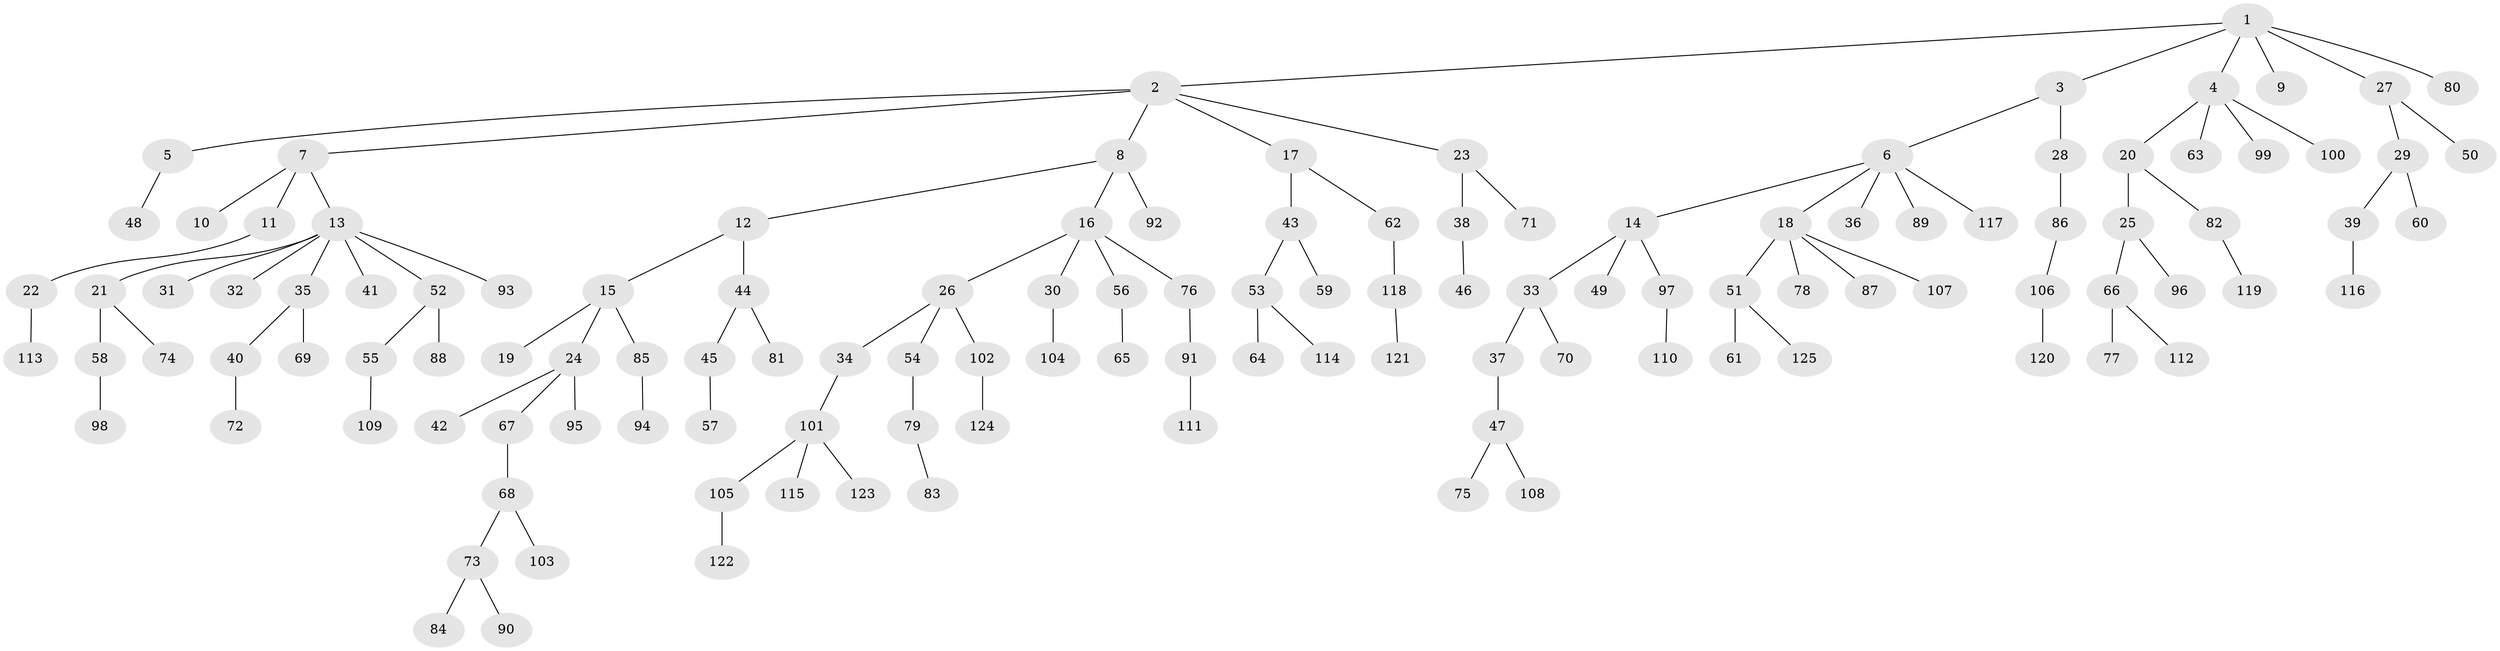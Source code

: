 // Generated by graph-tools (version 1.1) at 2025/50/03/09/25 03:50:18]
// undirected, 125 vertices, 124 edges
graph export_dot {
graph [start="1"]
  node [color=gray90,style=filled];
  1;
  2;
  3;
  4;
  5;
  6;
  7;
  8;
  9;
  10;
  11;
  12;
  13;
  14;
  15;
  16;
  17;
  18;
  19;
  20;
  21;
  22;
  23;
  24;
  25;
  26;
  27;
  28;
  29;
  30;
  31;
  32;
  33;
  34;
  35;
  36;
  37;
  38;
  39;
  40;
  41;
  42;
  43;
  44;
  45;
  46;
  47;
  48;
  49;
  50;
  51;
  52;
  53;
  54;
  55;
  56;
  57;
  58;
  59;
  60;
  61;
  62;
  63;
  64;
  65;
  66;
  67;
  68;
  69;
  70;
  71;
  72;
  73;
  74;
  75;
  76;
  77;
  78;
  79;
  80;
  81;
  82;
  83;
  84;
  85;
  86;
  87;
  88;
  89;
  90;
  91;
  92;
  93;
  94;
  95;
  96;
  97;
  98;
  99;
  100;
  101;
  102;
  103;
  104;
  105;
  106;
  107;
  108;
  109;
  110;
  111;
  112;
  113;
  114;
  115;
  116;
  117;
  118;
  119;
  120;
  121;
  122;
  123;
  124;
  125;
  1 -- 2;
  1 -- 3;
  1 -- 4;
  1 -- 9;
  1 -- 27;
  1 -- 80;
  2 -- 5;
  2 -- 7;
  2 -- 8;
  2 -- 17;
  2 -- 23;
  3 -- 6;
  3 -- 28;
  4 -- 20;
  4 -- 63;
  4 -- 99;
  4 -- 100;
  5 -- 48;
  6 -- 14;
  6 -- 18;
  6 -- 36;
  6 -- 89;
  6 -- 117;
  7 -- 10;
  7 -- 11;
  7 -- 13;
  8 -- 12;
  8 -- 16;
  8 -- 92;
  11 -- 22;
  12 -- 15;
  12 -- 44;
  13 -- 21;
  13 -- 31;
  13 -- 32;
  13 -- 35;
  13 -- 41;
  13 -- 52;
  13 -- 93;
  14 -- 33;
  14 -- 49;
  14 -- 97;
  15 -- 19;
  15 -- 24;
  15 -- 85;
  16 -- 26;
  16 -- 30;
  16 -- 56;
  16 -- 76;
  17 -- 43;
  17 -- 62;
  18 -- 51;
  18 -- 78;
  18 -- 87;
  18 -- 107;
  20 -- 25;
  20 -- 82;
  21 -- 58;
  21 -- 74;
  22 -- 113;
  23 -- 38;
  23 -- 71;
  24 -- 42;
  24 -- 67;
  24 -- 95;
  25 -- 66;
  25 -- 96;
  26 -- 34;
  26 -- 54;
  26 -- 102;
  27 -- 29;
  27 -- 50;
  28 -- 86;
  29 -- 39;
  29 -- 60;
  30 -- 104;
  33 -- 37;
  33 -- 70;
  34 -- 101;
  35 -- 40;
  35 -- 69;
  37 -- 47;
  38 -- 46;
  39 -- 116;
  40 -- 72;
  43 -- 53;
  43 -- 59;
  44 -- 45;
  44 -- 81;
  45 -- 57;
  47 -- 75;
  47 -- 108;
  51 -- 61;
  51 -- 125;
  52 -- 55;
  52 -- 88;
  53 -- 64;
  53 -- 114;
  54 -- 79;
  55 -- 109;
  56 -- 65;
  58 -- 98;
  62 -- 118;
  66 -- 77;
  66 -- 112;
  67 -- 68;
  68 -- 73;
  68 -- 103;
  73 -- 84;
  73 -- 90;
  76 -- 91;
  79 -- 83;
  82 -- 119;
  85 -- 94;
  86 -- 106;
  91 -- 111;
  97 -- 110;
  101 -- 105;
  101 -- 115;
  101 -- 123;
  102 -- 124;
  105 -- 122;
  106 -- 120;
  118 -- 121;
}
